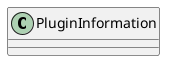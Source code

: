 /'
 '  UML include file for PluginInformation
 '/

@startuml
class PluginInformation {
!ifdef SHOW_CONTENT
    +string module_path { construct; get; }
    +string name { construct; get; }
    ----
    +{static}static PluginInformation new_from_file (File file) throws Error
!endif
}
@enduml
